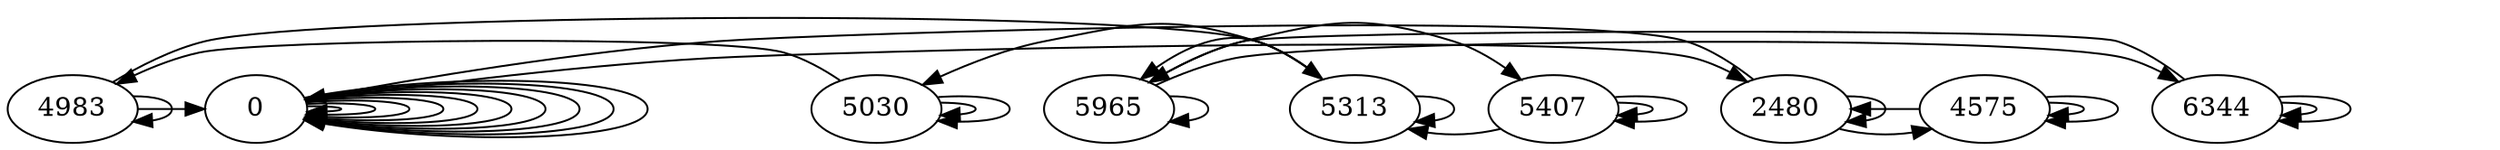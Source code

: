 digraph arbol{ "4983" ; x1 [label="",width=.1,style=invis];"4983" -> "0" ; x2 [label="",width=.1,style=invis];"0" -> "0" ; x3 [label="",width=.1,style=invis];"0" -> "0" ; x4 [label="",width=.1,style=invis];"0" -> "0" ; x5 [label="",width=.1,style=invis];"0" -> "0" ; x6 [label="",width=.1,style=invis];"0" -> x6[style=invis]; "0" -> "0" ;{rank=same x6 -> "0" [style=invis]}; "0" -> x5[style=invis]{rank=same"0" -> x5 [style=invis]}; "0" -> x4[style=invis]{rank=same"0" -> x4 [style=invis]}; "0" -> x3[style=invis]{rank=same"0" -> x3 [style=invis]}; "0" -> "2480" ; x3 [label="",width=.1,style=invis];"2480" -> "0" ; x4 [label="",width=.1,style=invis];"0" -> "0" ; x5 [label="",width=.1,style=invis];"0" -> "0" ;"0" -> x5[style=invis]{rank=same"0" -> x5 [style=invis]}; "0" -> "0" ; x5 [label="",width=.1,style=invis];"0" -> x5[style=invis]; "0" -> "0" ; x6 [label="",width=.1,style=invis];"0" -> x6[style=invis]; "0" -> "0" ;{rank=same x6 -> "0" [style=invis]}; {rank=same x5 -> "0" [style=invis]}; {rank=same"0" -> "0" [style=invis]}; "2480" -> "4575" ; x4 [label="",width=.1,style=invis];"4575" -> "2480" ; x5 [label="",width=.1,style=invis];"2480" -> x5[style=invis]; "2480" -> "2480" ;{rank=same x5 -> "2480" [style=invis]}; "4575" -> "4575" ; x5 [label="",width=.1,style=invis];"4575" -> x5[style=invis]; "4575" -> "4575" ;{rank=same x5 -> "4575" [style=invis]}; {rank=same"2480" -> "4575" [style=invis]}; {rank=same"0" -> "4575" [style=invis]}; {rank=same"0" -> "2480" [style=invis]}; "4983" -> "5313" ; x2 [label="",width=.1,style=invis];"5313" -> "5030" ; x3 [label="",width=.1,style=invis];"5030" -> "4983" ; x4 [label="",width=.1,style=invis];"4983" -> x4[style=invis]; "4983" -> "4983" ;{rank=same x4 -> "4983" [style=invis]}; "5030" -> "5030" ; x4 [label="",width=.1,style=invis];"5030" -> x4[style=invis]; "5030" -> "5030" ;{rank=same x4 -> "5030" [style=invis]}; {rank=same"4983" -> "5030" [style=invis]}; "5313" -> "5965" ; x3 [label="",width=.1,style=invis];"5965" -> "5407" ; x4 [label="",width=.1,style=invis];"5407" -> "5313" ; x5 [label="",width=.1,style=invis];"5313" -> x5[style=invis]; "5313" -> "5313" ;{rank=same x5 -> "5313" [style=invis]}; "5407" -> "5407" ; x5 [label="",width=.1,style=invis];"5407" -> x5[style=invis]; "5407" -> "5407" ;{rank=same x5 -> "5407" [style=invis]}; {rank=same"5313" -> "5407" [style=invis]}; "5965" -> "6344" ; x4 [label="",width=.1,style=invis];"6344" -> "5965" ; x5 [label="",width=.1,style=invis];"5965" -> x5[style=invis]; "5965" -> "5965" ;{rank=same x5 -> "5965" [style=invis]}; "6344" -> "6344" ; x5 [label="",width=.1,style=invis];"6344" -> x5[style=invis]; "6344" -> "6344" ;{rank=same x5 -> "6344" [style=invis]}; {rank=same"5965" -> "6344" [style=invis]}; {rank=same"5407" -> "6344" [style=invis]}; {rank=same"5030" -> "5965" [style=invis]}; {rank=same"0" -> "5313" [style=invis]}; }